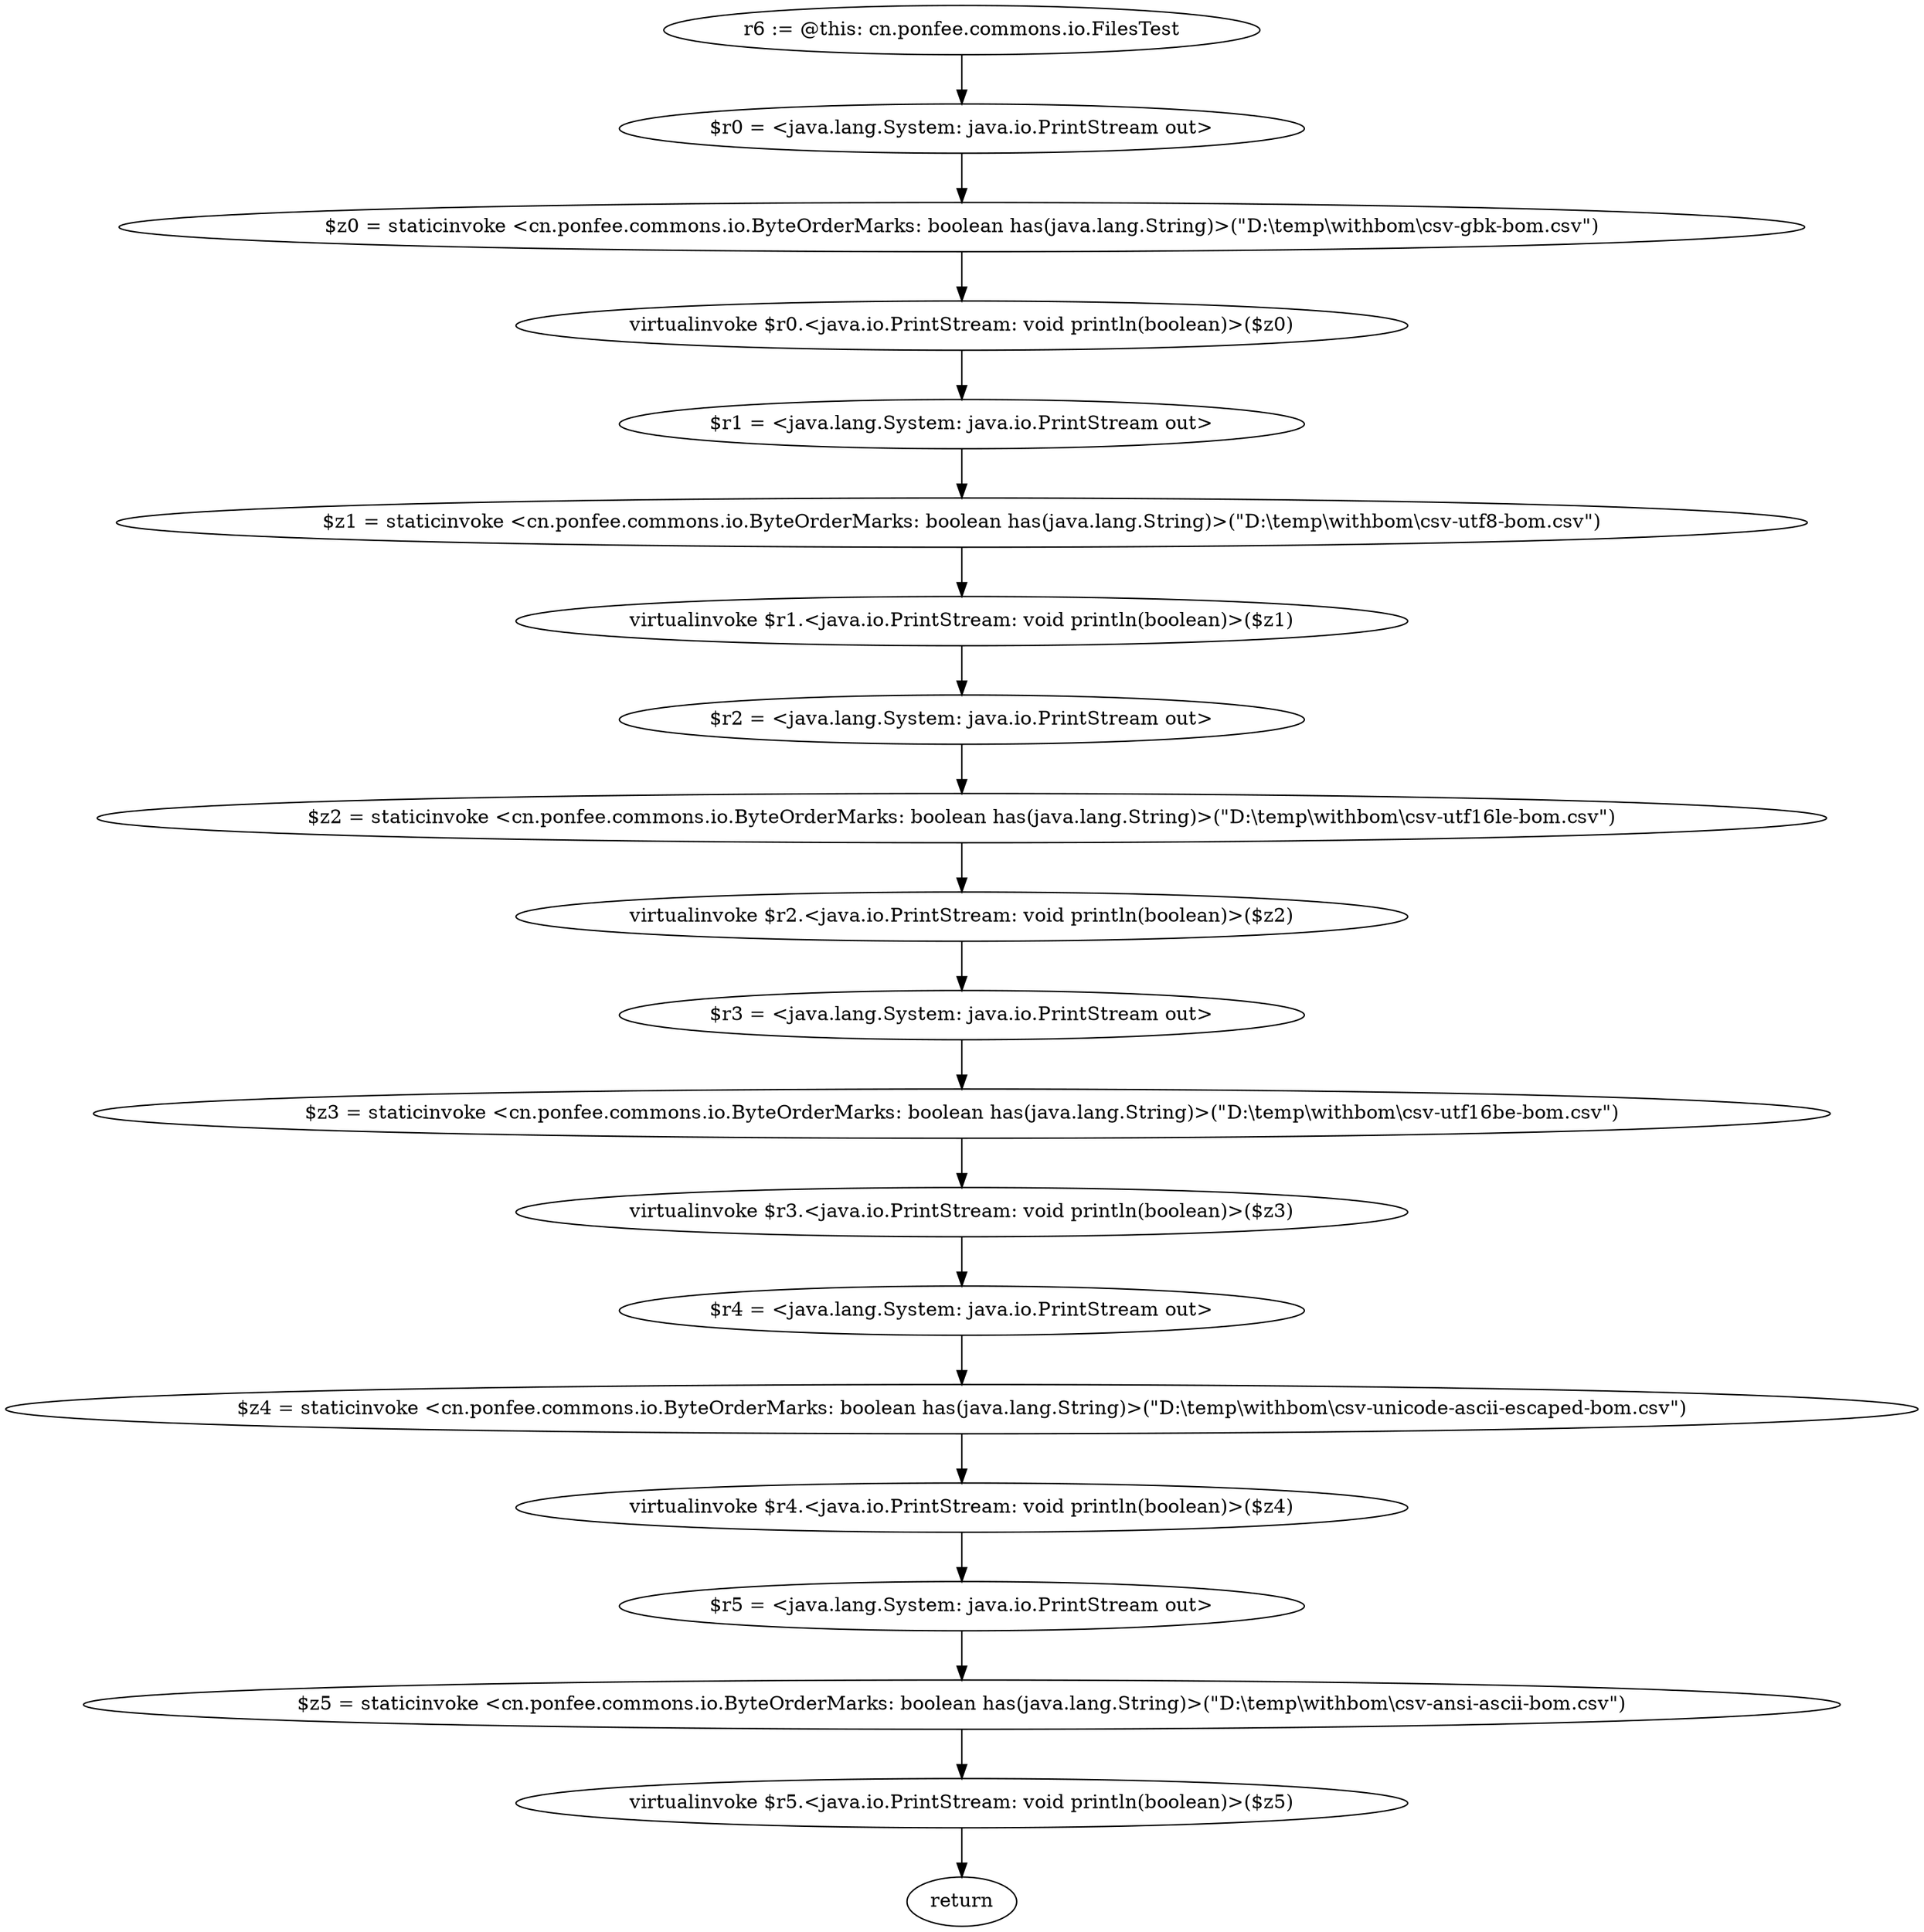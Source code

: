 digraph "unitGraph" {
    "r6 := @this: cn.ponfee.commons.io.FilesTest"
    "$r0 = <java.lang.System: java.io.PrintStream out>"
    "$z0 = staticinvoke <cn.ponfee.commons.io.ByteOrderMarks: boolean has(java.lang.String)>(\"D:\\temp\\withbom\\csv-gbk-bom.csv\")"
    "virtualinvoke $r0.<java.io.PrintStream: void println(boolean)>($z0)"
    "$r1 = <java.lang.System: java.io.PrintStream out>"
    "$z1 = staticinvoke <cn.ponfee.commons.io.ByteOrderMarks: boolean has(java.lang.String)>(\"D:\\temp\\withbom\\csv-utf8-bom.csv\")"
    "virtualinvoke $r1.<java.io.PrintStream: void println(boolean)>($z1)"
    "$r2 = <java.lang.System: java.io.PrintStream out>"
    "$z2 = staticinvoke <cn.ponfee.commons.io.ByteOrderMarks: boolean has(java.lang.String)>(\"D:\\temp\\withbom\\csv-utf16le-bom.csv\")"
    "virtualinvoke $r2.<java.io.PrintStream: void println(boolean)>($z2)"
    "$r3 = <java.lang.System: java.io.PrintStream out>"
    "$z3 = staticinvoke <cn.ponfee.commons.io.ByteOrderMarks: boolean has(java.lang.String)>(\"D:\\temp\\withbom\\csv-utf16be-bom.csv\")"
    "virtualinvoke $r3.<java.io.PrintStream: void println(boolean)>($z3)"
    "$r4 = <java.lang.System: java.io.PrintStream out>"
    "$z4 = staticinvoke <cn.ponfee.commons.io.ByteOrderMarks: boolean has(java.lang.String)>(\"D:\\temp\\withbom\\csv-unicode-ascii-escaped-bom.csv\")"
    "virtualinvoke $r4.<java.io.PrintStream: void println(boolean)>($z4)"
    "$r5 = <java.lang.System: java.io.PrintStream out>"
    "$z5 = staticinvoke <cn.ponfee.commons.io.ByteOrderMarks: boolean has(java.lang.String)>(\"D:\\temp\\withbom\\csv-ansi-ascii-bom.csv\")"
    "virtualinvoke $r5.<java.io.PrintStream: void println(boolean)>($z5)"
    "return"
    "r6 := @this: cn.ponfee.commons.io.FilesTest"->"$r0 = <java.lang.System: java.io.PrintStream out>";
    "$r0 = <java.lang.System: java.io.PrintStream out>"->"$z0 = staticinvoke <cn.ponfee.commons.io.ByteOrderMarks: boolean has(java.lang.String)>(\"D:\\temp\\withbom\\csv-gbk-bom.csv\")";
    "$z0 = staticinvoke <cn.ponfee.commons.io.ByteOrderMarks: boolean has(java.lang.String)>(\"D:\\temp\\withbom\\csv-gbk-bom.csv\")"->"virtualinvoke $r0.<java.io.PrintStream: void println(boolean)>($z0)";
    "virtualinvoke $r0.<java.io.PrintStream: void println(boolean)>($z0)"->"$r1 = <java.lang.System: java.io.PrintStream out>";
    "$r1 = <java.lang.System: java.io.PrintStream out>"->"$z1 = staticinvoke <cn.ponfee.commons.io.ByteOrderMarks: boolean has(java.lang.String)>(\"D:\\temp\\withbom\\csv-utf8-bom.csv\")";
    "$z1 = staticinvoke <cn.ponfee.commons.io.ByteOrderMarks: boolean has(java.lang.String)>(\"D:\\temp\\withbom\\csv-utf8-bom.csv\")"->"virtualinvoke $r1.<java.io.PrintStream: void println(boolean)>($z1)";
    "virtualinvoke $r1.<java.io.PrintStream: void println(boolean)>($z1)"->"$r2 = <java.lang.System: java.io.PrintStream out>";
    "$r2 = <java.lang.System: java.io.PrintStream out>"->"$z2 = staticinvoke <cn.ponfee.commons.io.ByteOrderMarks: boolean has(java.lang.String)>(\"D:\\temp\\withbom\\csv-utf16le-bom.csv\")";
    "$z2 = staticinvoke <cn.ponfee.commons.io.ByteOrderMarks: boolean has(java.lang.String)>(\"D:\\temp\\withbom\\csv-utf16le-bom.csv\")"->"virtualinvoke $r2.<java.io.PrintStream: void println(boolean)>($z2)";
    "virtualinvoke $r2.<java.io.PrintStream: void println(boolean)>($z2)"->"$r3 = <java.lang.System: java.io.PrintStream out>";
    "$r3 = <java.lang.System: java.io.PrintStream out>"->"$z3 = staticinvoke <cn.ponfee.commons.io.ByteOrderMarks: boolean has(java.lang.String)>(\"D:\\temp\\withbom\\csv-utf16be-bom.csv\")";
    "$z3 = staticinvoke <cn.ponfee.commons.io.ByteOrderMarks: boolean has(java.lang.String)>(\"D:\\temp\\withbom\\csv-utf16be-bom.csv\")"->"virtualinvoke $r3.<java.io.PrintStream: void println(boolean)>($z3)";
    "virtualinvoke $r3.<java.io.PrintStream: void println(boolean)>($z3)"->"$r4 = <java.lang.System: java.io.PrintStream out>";
    "$r4 = <java.lang.System: java.io.PrintStream out>"->"$z4 = staticinvoke <cn.ponfee.commons.io.ByteOrderMarks: boolean has(java.lang.String)>(\"D:\\temp\\withbom\\csv-unicode-ascii-escaped-bom.csv\")";
    "$z4 = staticinvoke <cn.ponfee.commons.io.ByteOrderMarks: boolean has(java.lang.String)>(\"D:\\temp\\withbom\\csv-unicode-ascii-escaped-bom.csv\")"->"virtualinvoke $r4.<java.io.PrintStream: void println(boolean)>($z4)";
    "virtualinvoke $r4.<java.io.PrintStream: void println(boolean)>($z4)"->"$r5 = <java.lang.System: java.io.PrintStream out>";
    "$r5 = <java.lang.System: java.io.PrintStream out>"->"$z5 = staticinvoke <cn.ponfee.commons.io.ByteOrderMarks: boolean has(java.lang.String)>(\"D:\\temp\\withbom\\csv-ansi-ascii-bom.csv\")";
    "$z5 = staticinvoke <cn.ponfee.commons.io.ByteOrderMarks: boolean has(java.lang.String)>(\"D:\\temp\\withbom\\csv-ansi-ascii-bom.csv\")"->"virtualinvoke $r5.<java.io.PrintStream: void println(boolean)>($z5)";
    "virtualinvoke $r5.<java.io.PrintStream: void println(boolean)>($z5)"->"return";
}
